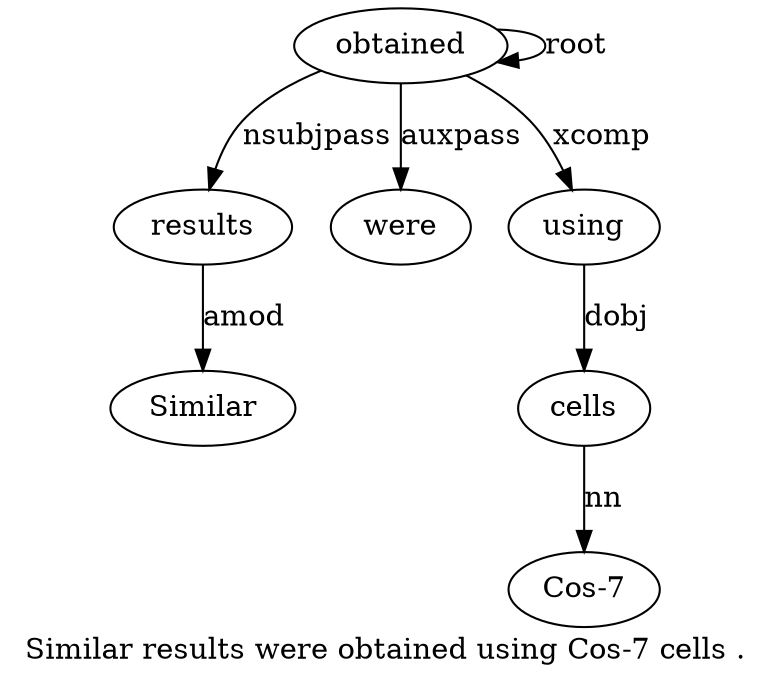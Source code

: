 digraph "Similar results were obtained using Cos-7 cells ." {
label="Similar results were obtained using Cos-7 cells .";
results2 [style=filled, fillcolor=white, label=results];
Similar1 [style=filled, fillcolor=white, label=Similar];
results2 -> Similar1  [label=amod];
obtained4 [style=filled, fillcolor=white, label=obtained];
obtained4 -> results2  [label=nsubjpass];
were3 [style=filled, fillcolor=white, label=were];
obtained4 -> were3  [label=auxpass];
obtained4 -> obtained4  [label=root];
using5 [style=filled, fillcolor=white, label=using];
obtained4 -> using5  [label=xcomp];
cells7 [style=filled, fillcolor=white, label=cells];
"Cos-76" [style=filled, fillcolor=white, label="Cos-7"];
cells7 -> "Cos-76"  [label=nn];
using5 -> cells7  [label=dobj];
}
